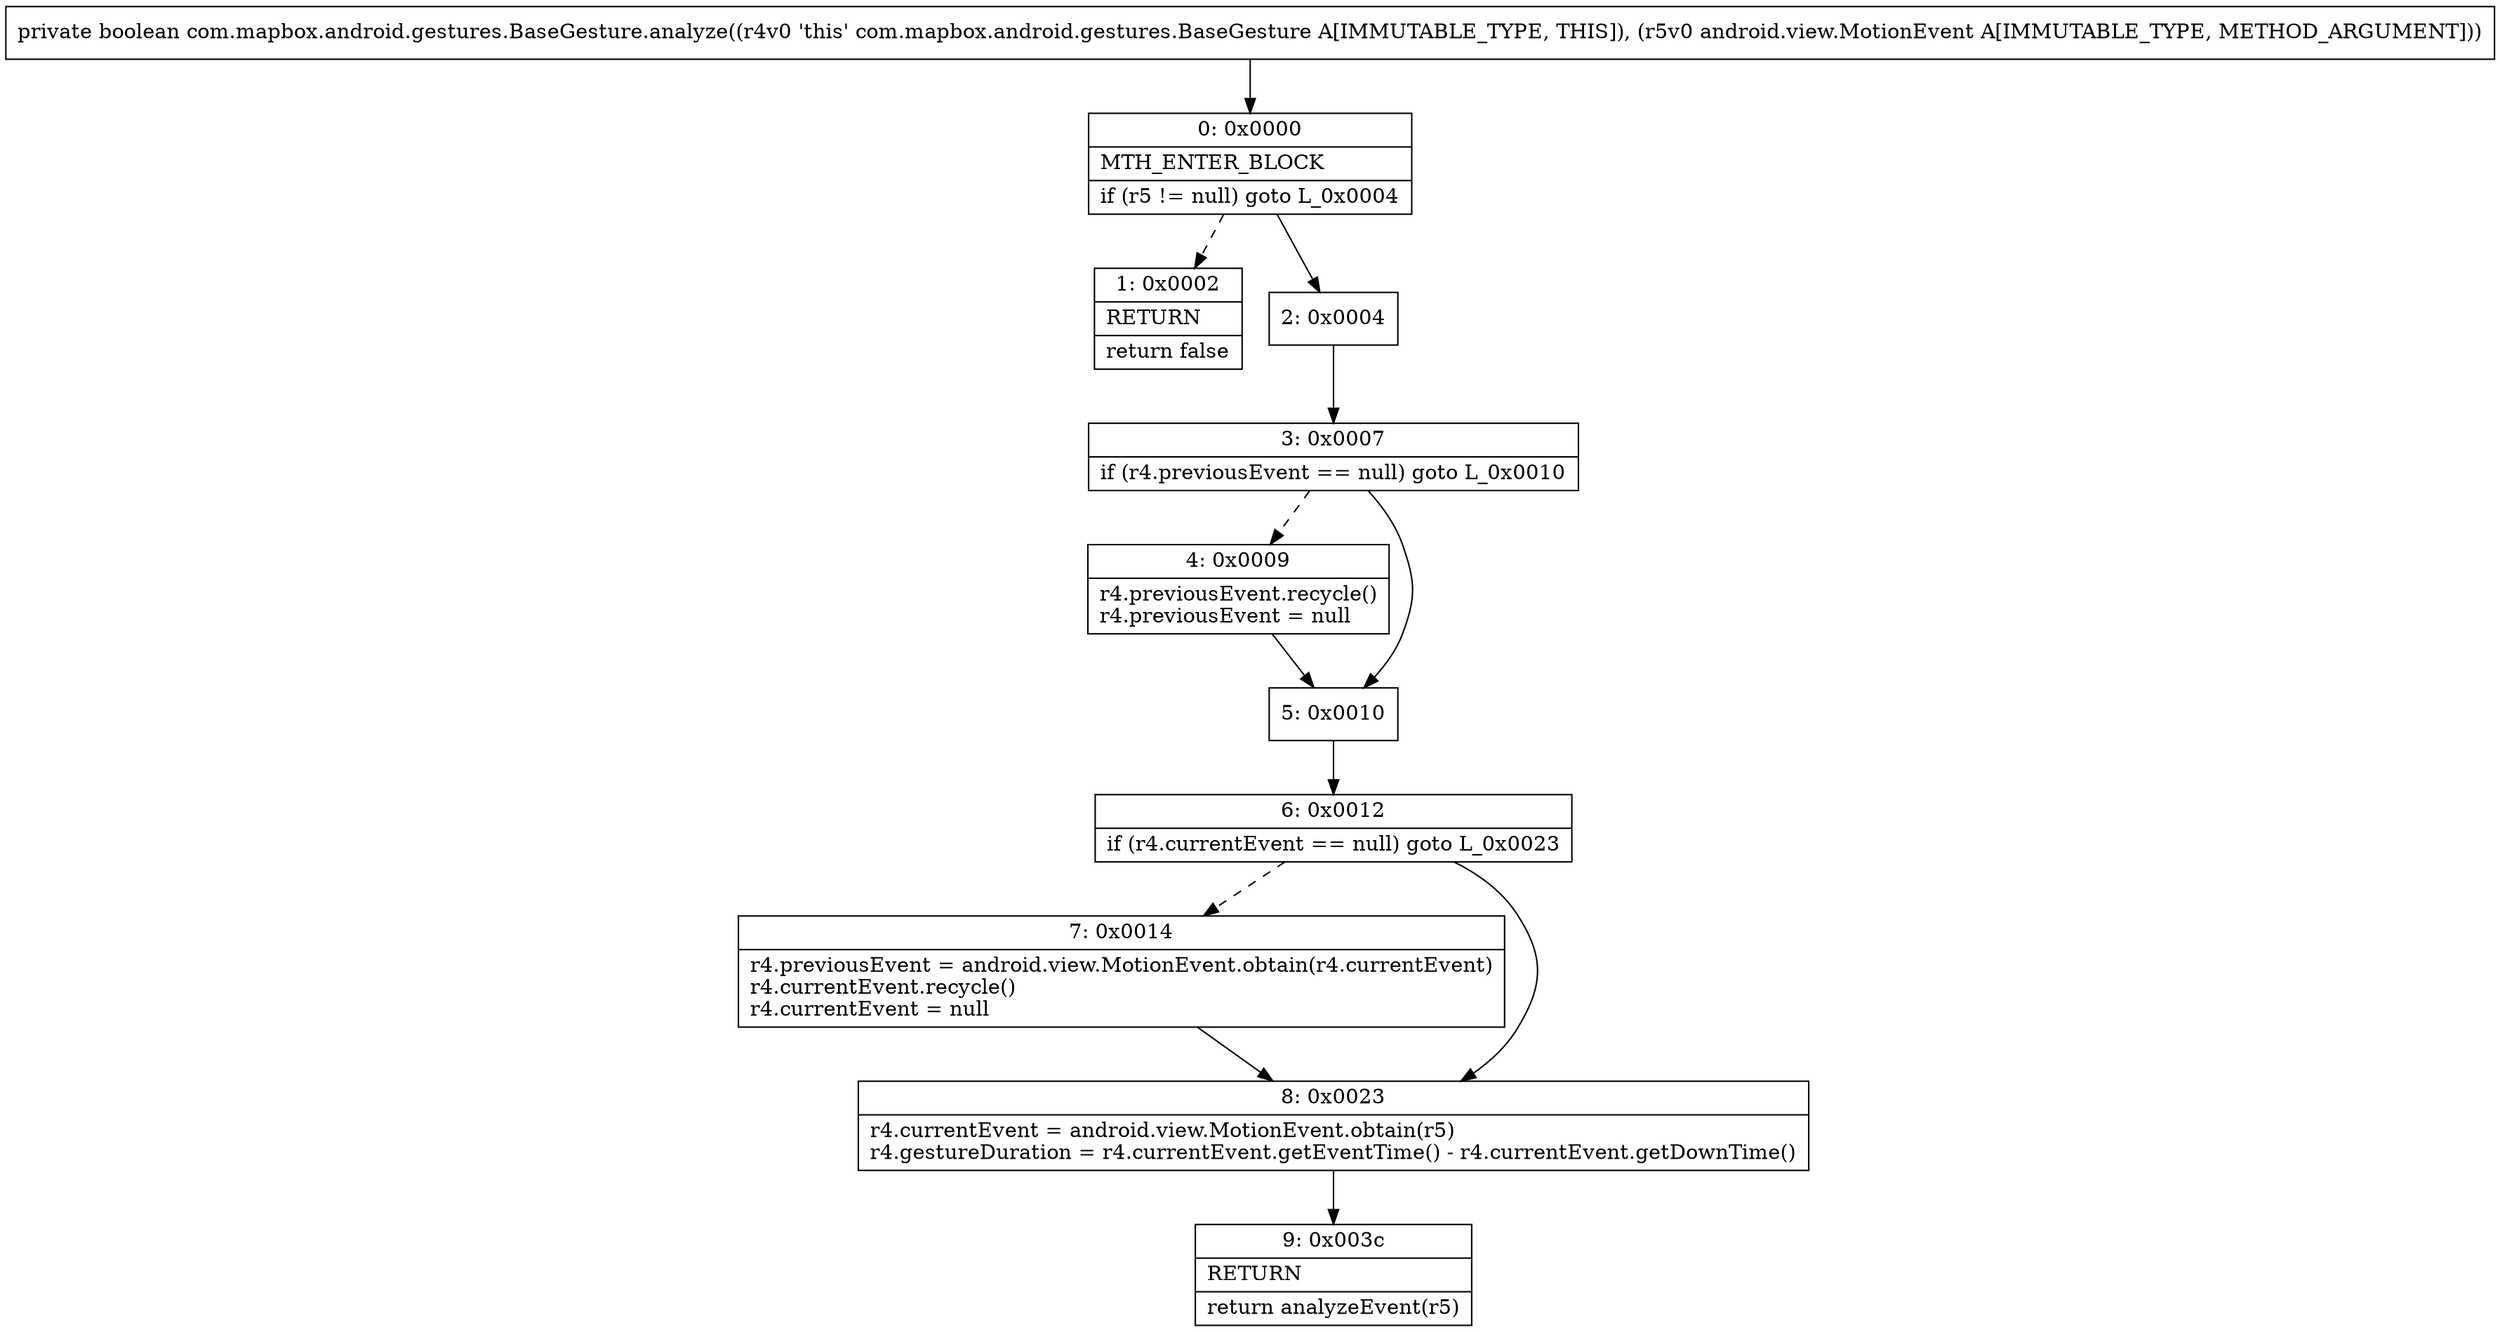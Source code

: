 digraph "CFG forcom.mapbox.android.gestures.BaseGesture.analyze(Landroid\/view\/MotionEvent;)Z" {
Node_0 [shape=record,label="{0\:\ 0x0000|MTH_ENTER_BLOCK\l|if (r5 != null) goto L_0x0004\l}"];
Node_1 [shape=record,label="{1\:\ 0x0002|RETURN\l|return false\l}"];
Node_2 [shape=record,label="{2\:\ 0x0004}"];
Node_3 [shape=record,label="{3\:\ 0x0007|if (r4.previousEvent == null) goto L_0x0010\l}"];
Node_4 [shape=record,label="{4\:\ 0x0009|r4.previousEvent.recycle()\lr4.previousEvent = null\l}"];
Node_5 [shape=record,label="{5\:\ 0x0010}"];
Node_6 [shape=record,label="{6\:\ 0x0012|if (r4.currentEvent == null) goto L_0x0023\l}"];
Node_7 [shape=record,label="{7\:\ 0x0014|r4.previousEvent = android.view.MotionEvent.obtain(r4.currentEvent)\lr4.currentEvent.recycle()\lr4.currentEvent = null\l}"];
Node_8 [shape=record,label="{8\:\ 0x0023|r4.currentEvent = android.view.MotionEvent.obtain(r5)\lr4.gestureDuration = r4.currentEvent.getEventTime() \- r4.currentEvent.getDownTime()\l}"];
Node_9 [shape=record,label="{9\:\ 0x003c|RETURN\l|return analyzeEvent(r5)\l}"];
MethodNode[shape=record,label="{private boolean com.mapbox.android.gestures.BaseGesture.analyze((r4v0 'this' com.mapbox.android.gestures.BaseGesture A[IMMUTABLE_TYPE, THIS]), (r5v0 android.view.MotionEvent A[IMMUTABLE_TYPE, METHOD_ARGUMENT])) }"];
MethodNode -> Node_0;
Node_0 -> Node_1[style=dashed];
Node_0 -> Node_2;
Node_2 -> Node_3;
Node_3 -> Node_4[style=dashed];
Node_3 -> Node_5;
Node_4 -> Node_5;
Node_5 -> Node_6;
Node_6 -> Node_7[style=dashed];
Node_6 -> Node_8;
Node_7 -> Node_8;
Node_8 -> Node_9;
}

